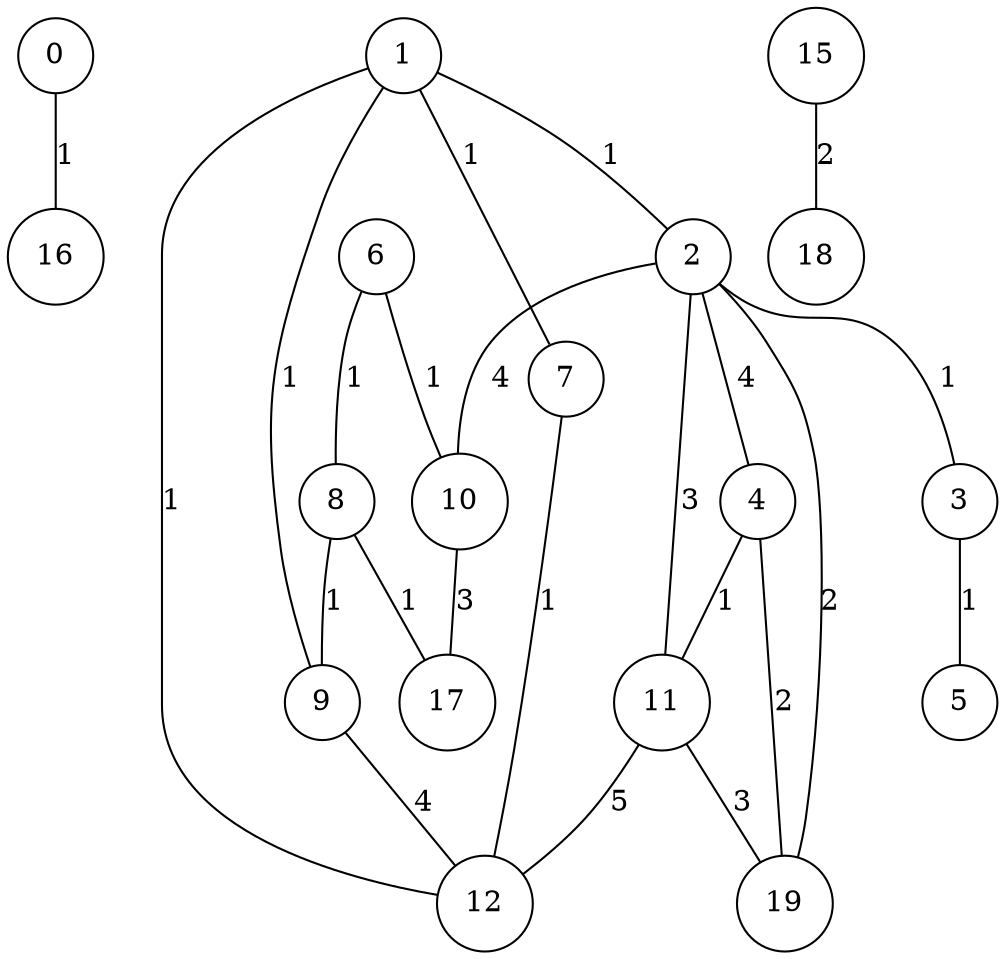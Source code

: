 graph qubit_interaction_graph {
    node [shape=circle];
    0 -- 16 [label=1];
    1 -- 12 [label=1];
    1 -- 2 [label=1];
    1 -- 9 [label=1];
    1 -- 7 [label=1];
    2 -- 19 [label=2];
    2 -- 3 [label=1];
    2 -- 10 [label=4];
    2 -- 11 [label=3];
    2 -- 4 [label=4];
    3 -- 5 [label=1];
    4 -- 19 [label=2];
    4 -- 11 [label=1];
    6 -- 8 [label=1];
    6 -- 10 [label=1];
    7 -- 12 [label=1];
    8 -- 9 [label=1];
    8 -- 17 [label=1];
    9 -- 12 [label=4];
    10 -- 17 [label=3];
    11 -- 12 [label=5];
    11 -- 19 [label=3];
    15 -- 18 [label=2];
}